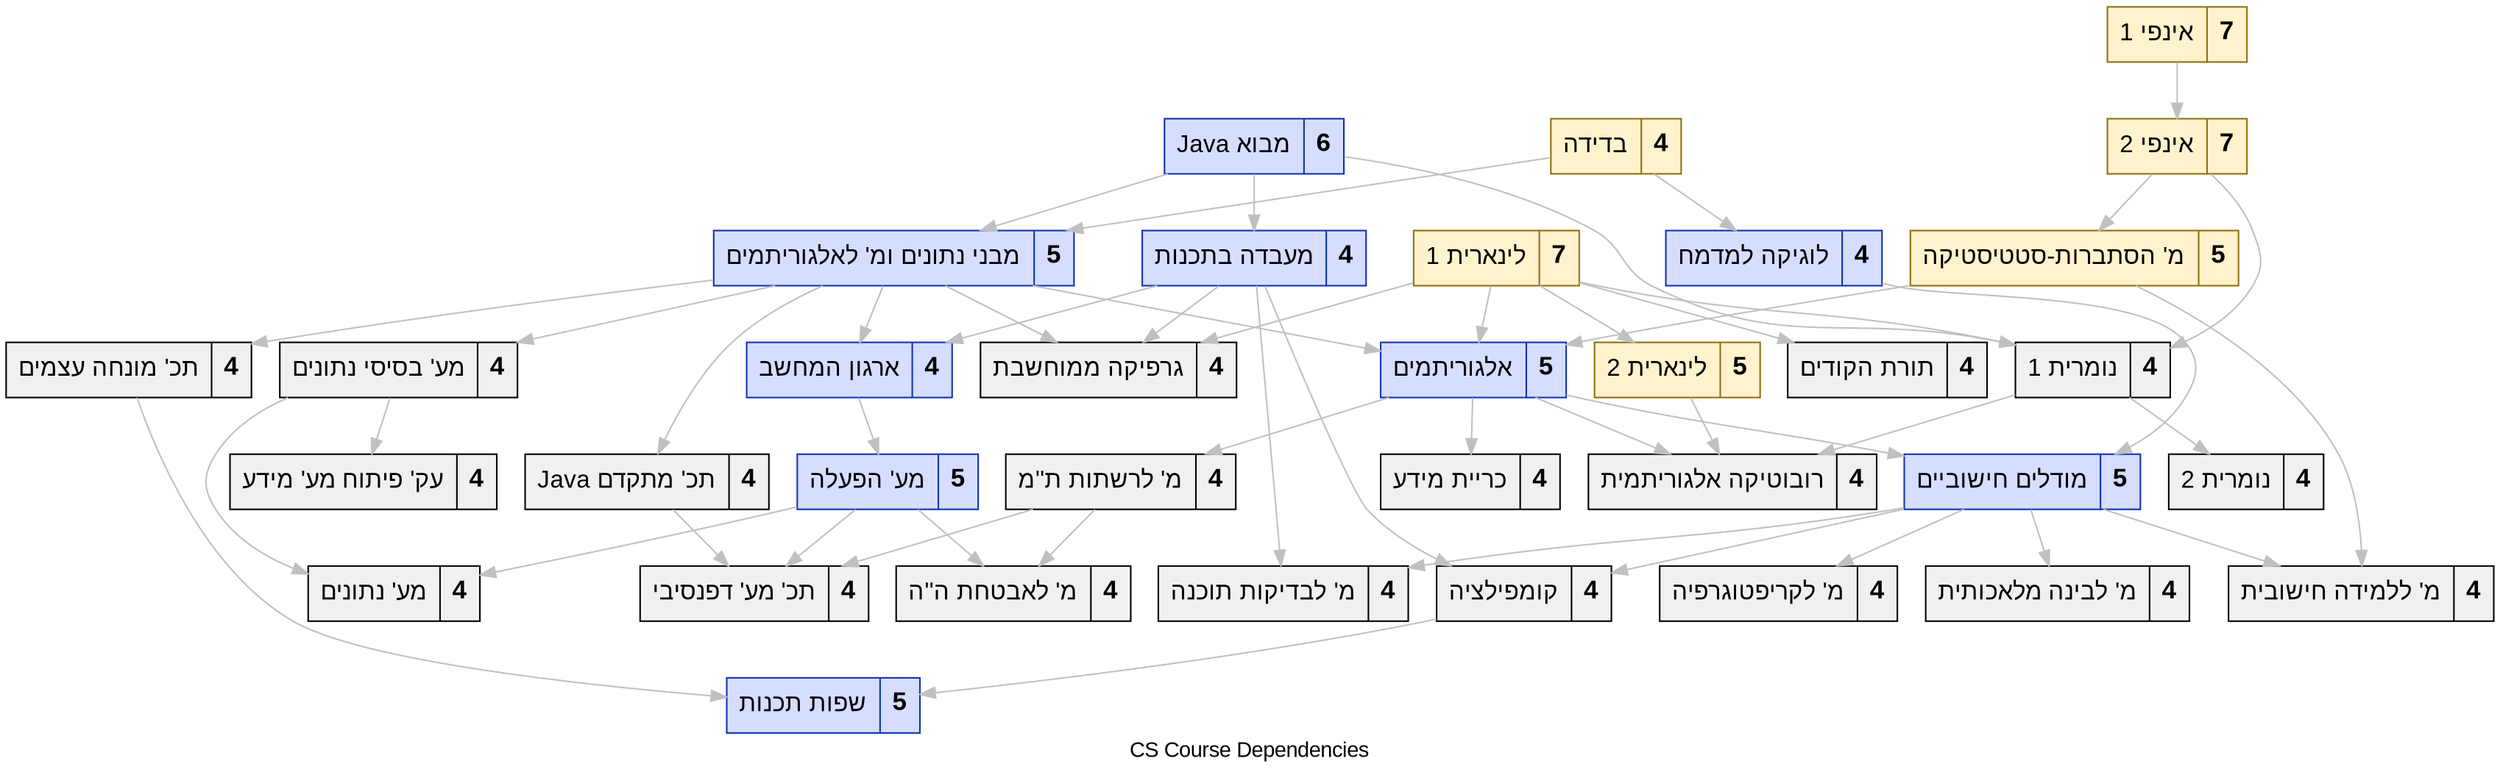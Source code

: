 digraph CS_Course_Dependencies {
    rankdir=TD;
   label="CS Course Dependencies";
   fontname="Arial";
   tooltip=" " ;
   URL="https://github.com/adielbm/CS-Course-Dependencies" ;
    node [shape=box, style="filled",fontname="Arial" , fontsize=16];
    edge [color="gray", penwidth=1];

    // Math courses
    node [fillcolor="#FFF2CC", color="#916f0c", shape=record];
    "20476" [tooltip="20476" label=<בדידה| <font POINT-SIZE="17"><b>4</b></font>>, URL="https://www.openu.ac.il/courses/20476.htm"];
    "20474" [tooltip="20474" label=<אינפי 1| <font POINT-SIZE="17"><b>7</b></font>>, URL="https://www.openu.ac.il/courses/20474.htm"];
    "20475" [tooltip="20475" label=<אינפי 2| <font POINT-SIZE="17"><b>7</b></font>>, URL="https://www.openu.ac.il/courses/20475.htm"];
    "20109" [tooltip="20109" label=<לינארית 1| <font POINT-SIZE="17"><b>7</b></font>>, URL="https://www.openu.ac.il/courses/20109.htm"];
    "20229" [tooltip="20229" label=<לינארית 2| <font POINT-SIZE="17"><b>5</b></font>>, URL="https://www.openu.ac.il/courses/20229.htm"];
    "20425" [tooltip="20425" label=<מ' הסתברות-סטטיסטיקה| <font POINT-SIZE="17"><b>5</b></font>>, URL="https://www.openu.ac.il/courses/20425.htm"];

    // Cs courses
    node [fillcolor="#d6ddff", color="#0D32B2", shape=record];
    "20407" [tooltip="20407" label=<מבני נתונים ומ' לאלגוריתמים| <font POINT-SIZE="17"><b>5</b></font>>, URL="https://www.openu.ac.il/courses/20407.htm"];
    "20905" [tooltip="20905" label=<שפות תכנות| <font POINT-SIZE="17"><b>5</b></font>>, URL="https://www.openu.ac.il/courses/20905.htm"];
    "20471" [tooltip="20471" label=<ארגון המחשב| <font POINT-SIZE="17"><b>4</b></font>>, URL="https://www.openu.ac.il/courses/20471.htm"];
    "20441" [tooltip="20441" label=<מבוא Java| <font POINT-SIZE="17"><b>6</b></font>>, URL="https://www.openu.ac.il/courses/20441.htm"];
    "20465" [tooltip="20465" label=<מעבדה בתכנות| <font POINT-SIZE="17"><b>4</b></font>>, URL="https://www.openu.ac.il/courses/20465.htm"];
    "20417" [tooltip="20417" label=<אלגוריתמים| <font POINT-SIZE="17"><b>5</b></font>>, URL="https://www.openu.ac.il/courses/20417.htm"];
    "20604" [tooltip="20604" label=<מודלים חישוביים| <font POINT-SIZE="17"><b>5</b></font>>, URL="https://www.openu.ac.il/courses/20604.htm"];
    "20466" [tooltip="20466" label=<לוגיקה למדמח| <font POINT-SIZE="17"><b>4</b></font>>, URL="https://www.openu.ac.il/courses/20466.htm"];
    "20594" [tooltip="20594" label=<מע' הפעלה| <font POINT-SIZE="17"><b>5</b></font>>, URL="https://www.openu.ac.il/courses/20594.htm"];

    // Elective courses
    node [fillcolor="#f0f0f0", color="black", shape=record];
    "20940" [tooltip="20940" label=<מ' לאבטחת ה''ה| <font POINT-SIZE="17"><b>4</b></font>>, URL="https://www.openu.ac.il/courses/20940.htm"];
    "20595" [tooltip="20595" label=<כריית מידע| <font POINT-SIZE="17"><b>4</b></font>>, URL="https://www.openu.ac.il/courses/20595.htm"];
    "20946" [tooltip="20946" label=<מ' לבדיקות תוכנה| <font POINT-SIZE="17"><b>4</b></font>>, URL="https://www.openu.ac.il/courses/20946.htm"];
    "20296" [tooltip="20296" label=<תורת הקודים| <font POINT-SIZE="17"><b>4</b></font>>, URL="https://www.openu.ac.il/courses/20296.htm"];
    "20551" [tooltip="20551" label=<מ' לבינה מלאכותית| <font POINT-SIZE="17"><b>4</b></font>>, URL="https://www.openu.ac.il/courses/20551.htm"];
    "20942" [tooltip="20942" label=<מ' ללמידה חישובית| <font POINT-SIZE="17"><b>4</b></font>>, URL="https://www.openu.ac.il/courses/20942.htm"];
    "20277" [tooltip="20277" label=<מע' בסיסי נתונים| <font POINT-SIZE="17"><b>4</b></font>>, URL="https://www.openu.ac.il/courses/20277.htm"];
    "20582" [tooltip="20582" label=<מ' לרשתות ת''מ| <font POINT-SIZE="17"><b>4</b></font>>, URL="https://www.openu.ac.il/courses/20582.htm"];
    "20944" [tooltip="20944" label=<רובוטיקה אלגוריתמית| <font POINT-SIZE="17"><b>4</b></font>>, URL="https://www.openu.ac.il/courses/20944.htm"];
    "20554" [tooltip="20554" label=<תכ' מתקדם Java| <font POINT-SIZE="17"><b>4</b></font>>, URL="https://www.openu.ac.il/courses/20554.htm"];
    "20462" [tooltip="20462" label=<נומרית 1| <font POINT-SIZE="17"><b>4</b></font>>, URL="https://www.openu.ac.il/courses/20462.htm"];
    "20900" [tooltip="20900" label=<נומרית 2| <font POINT-SIZE="17"><b>4</b></font>>, URL="https://www.openu.ac.il/courses/20900.htm"];
    "20937" [tooltip="20937" label=<תכ' מע' דפנסיבי| <font POINT-SIZE="17"><b>4</b></font>>, URL="https://www.openu.ac.il/courses/20937.htm"];
    "20562" [tooltip="20562" label=<גרפיקה ממוחשבת| <font POINT-SIZE="17"><b>4</b></font>>, URL="https://www.openu.ac.il/courses/20562.htm"];
    "20580" [tooltip="20580" label=<מ' לקריפטוגרפיה| <font POINT-SIZE="17"><b>4</b></font>>, URL="https://www.openu.ac.il/courses/20580.htm"];
    "20436" [tooltip="20436" label=<עק' פיתוח מע' מידע| <font POINT-SIZE="17"><b>4</b></font>>, URL="https://www.openu.ac.il/courses/20436.htm"];
    "20906" [tooltip="20906" label=<תכ' מונחה עצמים| <font POINT-SIZE="17"><b>4</b></font>>, URL="https://www.openu.ac.il/courses/20906.htm"];
    "20364" [tooltip="20364" label=<קומפילציה| <font POINT-SIZE="17"><b>4</b></font>>, URL="https://www.openu.ac.il/courses/20364.htm"];
    "20574" [tooltip="20574" label=<מע' נתונים| <font POINT-SIZE="17"><b>4</b></font>>, URL="https://www.openu.ac.il/courses/20574.htm"];
    "20441" -> "20407";
    "20465" -> "20471";
    "20441" -> "20465";
    "20594" -> "20940";
    "20474" -> "20475";
    "20475" -> "20425";
    "20466" -> "20604";
    "20476" -> "20466";
    "20407" -> "20277";
    "20604" -> "20942";
    "20471" -> "20594";
    "20109" -> "20296";
    "20109" -> "20229";
    "20425" -> "20417";
    "20109" -> "20417";
    "20407" -> "20417";
    "20417" -> "20604";
    "20417" -> "20595";
    "20582" -> "20940";
    "20604" -> "20551";
    "20417" -> "20582";
    "20476" -> "20407";
    "20465" -> "20946";
    "20465" -> "20364";
    "20407" -> "20471";
    "20604" -> "20946";
    "20417" -> "20944";
    "20277" -> "20436";
    "20594" -> "20574";
    "20441" -> "20462";
    "20475" -> "20462";
    "20109" -> "20462";
    "20407" -> "20554";
    "20594" -> "20937";
    "20582" -> "20937";
    "20109" -> "20562";
    "20465" -> "20562";
    "20407" -> "20562";
    "20604" -> "20580";
    "20554" -> "20937";
    "20407" -> "20906";
    "20604" -> "20364";
    "20277" -> "20574";
    "20425" -> "20942";
    "20462" -> "20900";
    "20462" -> "20944";
    "20906" -> "20905";
    "20364" -> "20905";
    "20229" -> "20944";
}